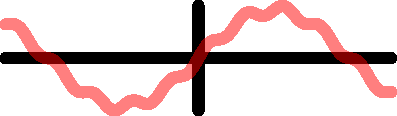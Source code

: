 import graph;
size(7cm,0);

real f(real x)
{
    return sin(x)+ 0.1*sin(x*8);
}

xaxis(p=black+linewidth(2mm));
yaxis(p=black+linewidth(2mm));

draw(graph(f,-4,4,operator ..),red+linewidth(2mm)+opacity(0.5));
